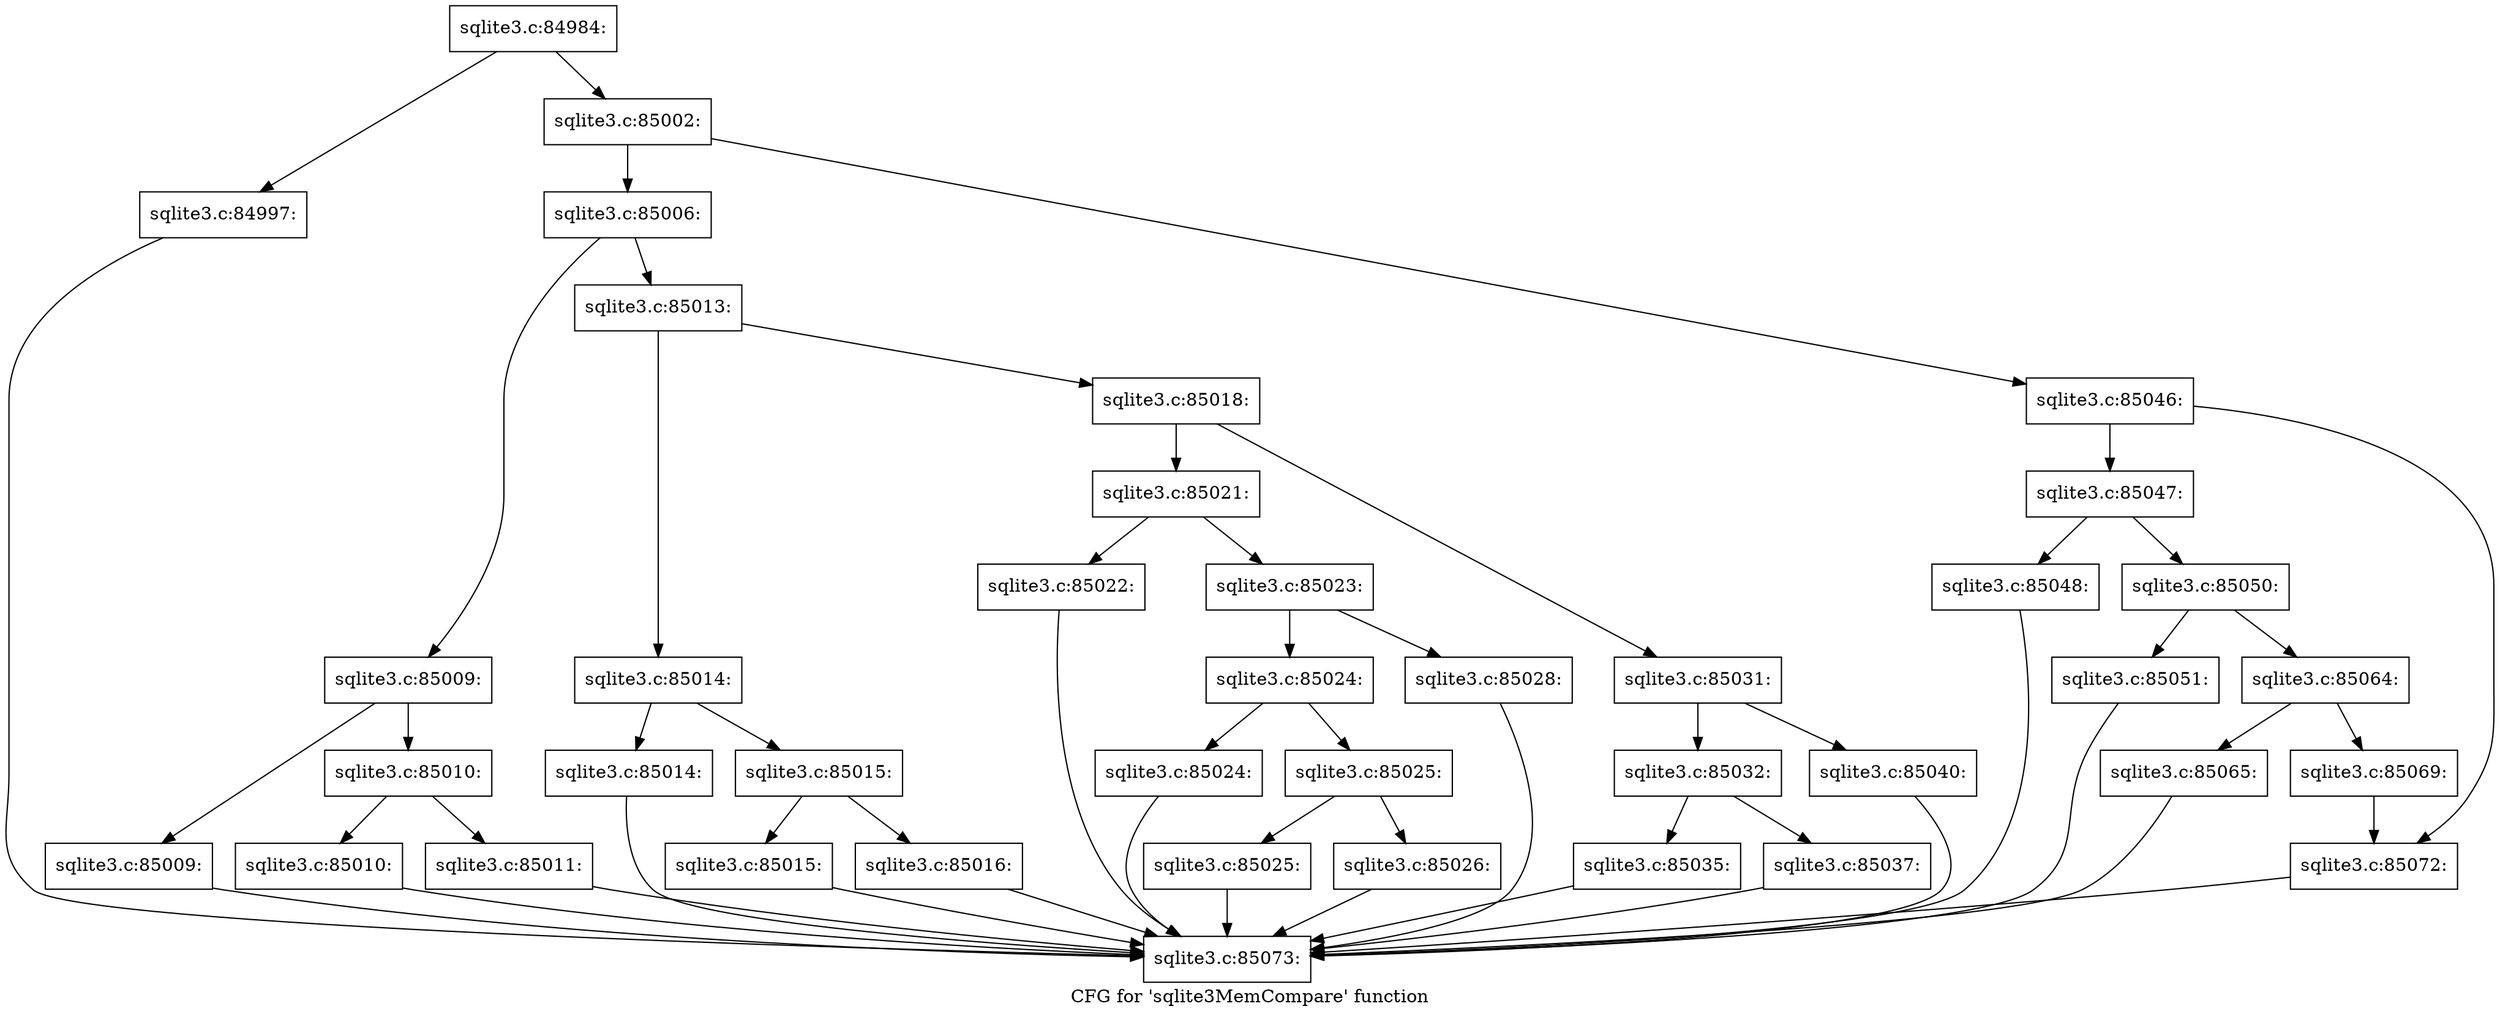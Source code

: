 digraph "CFG for 'sqlite3MemCompare' function" {
	label="CFG for 'sqlite3MemCompare' function";

	Node0x55c0f54451e0 [shape=record,label="{sqlite3.c:84984:}"];
	Node0x55c0f54451e0 -> Node0x55c0f7555f50;
	Node0x55c0f54451e0 -> Node0x55c0f7555fa0;
	Node0x55c0f7555f50 [shape=record,label="{sqlite3.c:84997:}"];
	Node0x55c0f7555f50 -> Node0x55c0f75525f0;
	Node0x55c0f7555fa0 [shape=record,label="{sqlite3.c:85002:}"];
	Node0x55c0f7555fa0 -> Node0x55c0f75569d0;
	Node0x55c0f7555fa0 -> Node0x55c0f7556a20;
	Node0x55c0f75569d0 [shape=record,label="{sqlite3.c:85006:}"];
	Node0x55c0f75569d0 -> Node0x55c0f7556f40;
	Node0x55c0f75569d0 -> Node0x55c0f7556f90;
	Node0x55c0f7556f40 [shape=record,label="{sqlite3.c:85009:}"];
	Node0x55c0f7556f40 -> Node0x55c0f75576b0;
	Node0x55c0f7556f40 -> Node0x55c0f7557700;
	Node0x55c0f75576b0 [shape=record,label="{sqlite3.c:85009:}"];
	Node0x55c0f75576b0 -> Node0x55c0f75525f0;
	Node0x55c0f7557700 [shape=record,label="{sqlite3.c:85010:}"];
	Node0x55c0f7557700 -> Node0x55c0f7557ff0;
	Node0x55c0f7557700 -> Node0x55c0f7558040;
	Node0x55c0f7557ff0 [shape=record,label="{sqlite3.c:85010:}"];
	Node0x55c0f7557ff0 -> Node0x55c0f75525f0;
	Node0x55c0f7558040 [shape=record,label="{sqlite3.c:85011:}"];
	Node0x55c0f7558040 -> Node0x55c0f75525f0;
	Node0x55c0f7556f90 [shape=record,label="{sqlite3.c:85013:}"];
	Node0x55c0f7556f90 -> Node0x55c0f7558b90;
	Node0x55c0f7556f90 -> Node0x55c0f7558be0;
	Node0x55c0f7558b90 [shape=record,label="{sqlite3.c:85014:}"];
	Node0x55c0f7558b90 -> Node0x55c0f7559270;
	Node0x55c0f7558b90 -> Node0x55c0f75592c0;
	Node0x55c0f7559270 [shape=record,label="{sqlite3.c:85014:}"];
	Node0x55c0f7559270 -> Node0x55c0f75525f0;
	Node0x55c0f75592c0 [shape=record,label="{sqlite3.c:85015:}"];
	Node0x55c0f75592c0 -> Node0x55c0f7559bb0;
	Node0x55c0f75592c0 -> Node0x55c0f7559c00;
	Node0x55c0f7559bb0 [shape=record,label="{sqlite3.c:85015:}"];
	Node0x55c0f7559bb0 -> Node0x55c0f75525f0;
	Node0x55c0f7559c00 [shape=record,label="{sqlite3.c:85016:}"];
	Node0x55c0f7559c00 -> Node0x55c0f75525f0;
	Node0x55c0f7558be0 [shape=record,label="{sqlite3.c:85018:}"];
	Node0x55c0f7558be0 -> Node0x55c0f755a750;
	Node0x55c0f7558be0 -> Node0x55c0f755a7a0;
	Node0x55c0f755a750 [shape=record,label="{sqlite3.c:85021:}"];
	Node0x55c0f755a750 -> Node0x55c0f755ad60;
	Node0x55c0f755a750 -> Node0x55c0f755ae00;
	Node0x55c0f755ad60 [shape=record,label="{sqlite3.c:85022:}"];
	Node0x55c0f755ad60 -> Node0x55c0f75525f0;
	Node0x55c0f755ae00 [shape=record,label="{sqlite3.c:85023:}"];
	Node0x55c0f755ae00 -> Node0x55c0f755ba10;
	Node0x55c0f755ae00 -> Node0x55c0f755bab0;
	Node0x55c0f755ba10 [shape=record,label="{sqlite3.c:85024:}"];
	Node0x55c0f755ba10 -> Node0x55c0f755c070;
	Node0x55c0f755ba10 -> Node0x55c0f755c0c0;
	Node0x55c0f755c070 [shape=record,label="{sqlite3.c:85024:}"];
	Node0x55c0f755c070 -> Node0x55c0f75525f0;
	Node0x55c0f755c0c0 [shape=record,label="{sqlite3.c:85025:}"];
	Node0x55c0f755c0c0 -> Node0x55c0f755c9b0;
	Node0x55c0f755c0c0 -> Node0x55c0f755ca00;
	Node0x55c0f755c9b0 [shape=record,label="{sqlite3.c:85025:}"];
	Node0x55c0f755c9b0 -> Node0x55c0f75525f0;
	Node0x55c0f755ca00 [shape=record,label="{sqlite3.c:85026:}"];
	Node0x55c0f755ca00 -> Node0x55c0f75525f0;
	Node0x55c0f755bab0 [shape=record,label="{sqlite3.c:85028:}"];
	Node0x55c0f755bab0 -> Node0x55c0f75525f0;
	Node0x55c0f755a7a0 [shape=record,label="{sqlite3.c:85031:}"];
	Node0x55c0f755a7a0 -> Node0x55c0f755adb0;
	Node0x55c0f755a7a0 -> Node0x55c0f755ba60;
	Node0x55c0f755adb0 [shape=record,label="{sqlite3.c:85032:}"];
	Node0x55c0f755adb0 -> Node0x55c0f755dd50;
	Node0x55c0f755adb0 -> Node0x55c0f755ddf0;
	Node0x55c0f755dd50 [shape=record,label="{sqlite3.c:85035:}"];
	Node0x55c0f755dd50 -> Node0x55c0f75525f0;
	Node0x55c0f755ddf0 [shape=record,label="{sqlite3.c:85037:}"];
	Node0x55c0f755ddf0 -> Node0x55c0f75525f0;
	Node0x55c0f755ba60 [shape=record,label="{sqlite3.c:85040:}"];
	Node0x55c0f755ba60 -> Node0x55c0f75525f0;
	Node0x55c0f7556a20 [shape=record,label="{sqlite3.c:85046:}"];
	Node0x55c0f7556a20 -> Node0x55c0f755dda0;
	Node0x55c0f7556a20 -> Node0x55c0f755f0c0;
	Node0x55c0f755dda0 [shape=record,label="{sqlite3.c:85047:}"];
	Node0x55c0f755dda0 -> Node0x55c0f755f4f0;
	Node0x55c0f755dda0 -> Node0x55c0f755f540;
	Node0x55c0f755f4f0 [shape=record,label="{sqlite3.c:85048:}"];
	Node0x55c0f755f4f0 -> Node0x55c0f75525f0;
	Node0x55c0f755f540 [shape=record,label="{sqlite3.c:85050:}"];
	Node0x55c0f755f540 -> Node0x55c0f755fbf0;
	Node0x55c0f755f540 -> Node0x55c0f755fc40;
	Node0x55c0f755fbf0 [shape=record,label="{sqlite3.c:85051:}"];
	Node0x55c0f755fbf0 -> Node0x55c0f75525f0;
	Node0x55c0f755fc40 [shape=record,label="{sqlite3.c:85064:}"];
	Node0x55c0f755fc40 -> Node0x55c0f75603b0;
	Node0x55c0f755fc40 -> Node0x55c0f7560400;
	Node0x55c0f75603b0 [shape=record,label="{sqlite3.c:85065:}"];
	Node0x55c0f75603b0 -> Node0x55c0f75525f0;
	Node0x55c0f7560400 [shape=record,label="{sqlite3.c:85069:}"];
	Node0x55c0f7560400 -> Node0x55c0f755f0c0;
	Node0x55c0f755f0c0 [shape=record,label="{sqlite3.c:85072:}"];
	Node0x55c0f755f0c0 -> Node0x55c0f75525f0;
	Node0x55c0f75525f0 [shape=record,label="{sqlite3.c:85073:}"];
}
